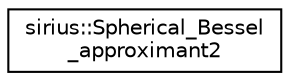 digraph "Graphical Class Hierarchy"
{
 // INTERACTIVE_SVG=YES
  edge [fontname="Helvetica",fontsize="10",labelfontname="Helvetica",labelfontsize="10"];
  node [fontname="Helvetica",fontsize="10",shape=record];
  rankdir="LR";
  Node1 [label="sirius::Spherical_Bessel\l_approximant2",height=0.2,width=0.4,color="black", fillcolor="white", style="filled",URL="$classsirius_1_1_spherical___bessel__approximant2.html"];
}
